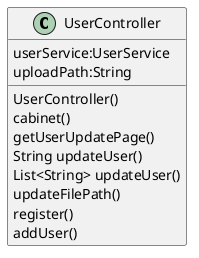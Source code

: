 @startuml
 class UserController {
 	userService:UserService
 	uploadPath:String
 	UserController()
 	cabinet()
 	getUserUpdatePage()
 	String updateUser()
 	List<String> updateUser()
 	updateFilePath()
 	register()
 	addUser()
 }
@enduml